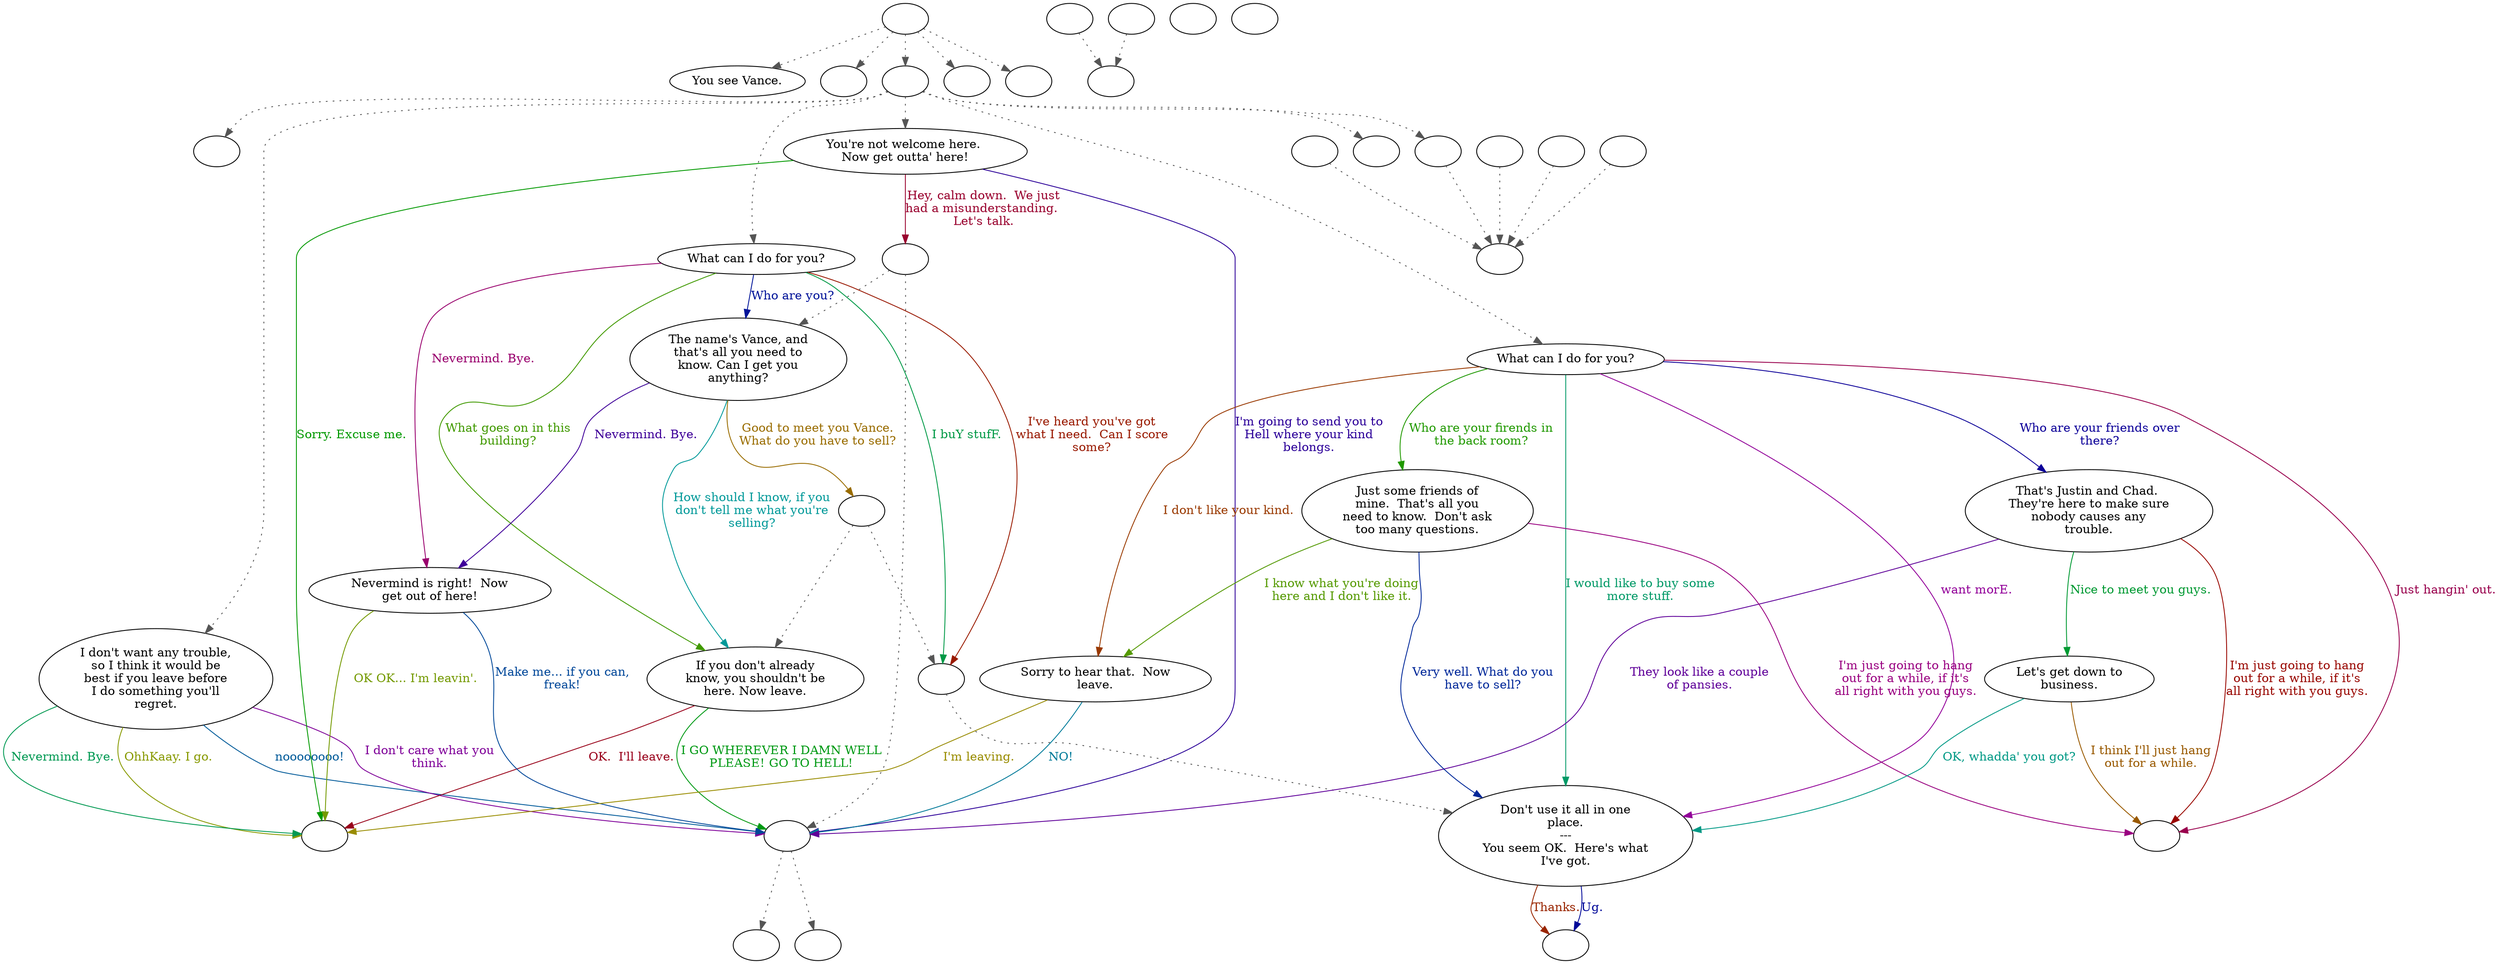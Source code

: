digraph VANCE {
  "start" [style=filled       fillcolor="#FFFFFF"       color="#000000"]
  "start" -> "look_at_p_proc" [style=dotted color="#555555"]
  "start" -> "pickup_p_proc" [style=dotted color="#555555"]
  "start" -> "talk_p_proc" [style=dotted color="#555555"]
  "start" -> "critter_p_proc" [style=dotted color="#555555"]
  "start" -> "destroy_p_proc" [style=dotted color="#555555"]
  "start" [label=""]
  "combat" [style=filled       fillcolor="#FFFFFF"       color="#000000"]
  "combat" [label=""]
  "critter_p_proc" [style=filled       fillcolor="#FFFFFF"       color="#000000"]
  "critter_p_proc" [label=""]
  "pickup_p_proc" [style=filled       fillcolor="#FFFFFF"       color="#000000"]
  "pickup_p_proc" [label=""]
  "talk_p_proc" [style=filled       fillcolor="#FFFFFF"       color="#000000"]
  "talk_p_proc" -> "Get_Stuff" [style=dotted color="#555555"]
  "talk_p_proc" -> "get_reaction" [style=dotted color="#555555"]
  "talk_p_proc" -> "Vance12" [style=dotted color="#555555"]
  "talk_p_proc" -> "Vance11" [style=dotted color="#555555"]
  "talk_p_proc" -> "Vance01" [style=dotted color="#555555"]
  "talk_p_proc" -> "Vance06" [style=dotted color="#555555"]
  "talk_p_proc" -> "Put_Stuff" [style=dotted color="#555555"]
  "talk_p_proc" [label=""]
  "destroy_p_proc" [style=filled       fillcolor="#FFFFFF"       color="#000000"]
  "destroy_p_proc" [label=""]
  "look_at_p_proc" [style=filled       fillcolor="#FFFFFF"       color="#000000"]
  "look_at_p_proc" [label="You see Vance."]
  "Vance01" [style=filled       fillcolor="#FFFFFF"       color="#000000"]
  "Vance01" [label="What can I do for you?"]
  "Vance01" -> "Vance05" [label="I buY stufF." color="#009946" fontcolor="#009946"]
  "Vance01" -> "Vance05" [label="I've heard you've got\nwhat I need.  Can I score\nsome?" color="#991900" fontcolor="#991900"]
  "Vance01" -> "Vance02" [label="Who are you?" color="#001399" fontcolor="#001399"]
  "Vance01" -> "Vance03" [label="What goes on in this\nbuilding?" color="#409900" fontcolor="#409900"]
  "Vance01" -> "Vance04" [label="Nevermind. Bye." color="#99006D" fontcolor="#99006D"]
  "Vance02" [style=filled       fillcolor="#FFFFFF"       color="#000000"]
  "Vance02" [label="The name's Vance, and\nthat's all you need to\nknow. Can I get you\nanything?"]
  "Vance02" -> "Vance03" [label="How should I know, if you\ndon't tell me what you're\nselling?" color="#009999" fontcolor="#009999"]
  "Vance02" -> "Vance02a" [label="Good to meet you Vance.\nWhat do you have to sell?" color="#996C00" fontcolor="#996C00"]
  "Vance02" -> "Vance04" [label="Nevermind. Bye." color="#3F0099" fontcolor="#3F0099"]
  "Vance02a" [style=filled       fillcolor="#FFFFFF"       color="#000000"]
  "Vance02a" -> "Vance05" [style=dotted color="#555555"]
  "Vance02a" -> "Vance03" [style=dotted color="#555555"]
  "Vance02a" [label=""]
  "Vance03" [style=filled       fillcolor="#FFFFFF"       color="#000000"]
  "Vance03" [label="If you don't already\nknow, you shouldn't be\nhere. Now leave."]
  "Vance03" -> "Vance13" [label="I GO WHEREVER I DAMN WELL\nPLEASE! GO TO HELL!" color="#009913" fontcolor="#009913"]
  "Vance03" -> "Vance14" [label="OK.  I'll leave." color="#99001A" fontcolor="#99001A"]
  "Vance04" [style=filled       fillcolor="#FFFFFF"       color="#000000"]
  "Vance04" [label="Nevermind is right!  Now\nget out of here!"]
  "Vance04" -> "Vance13" [label="Make me... if you can,\nfreak!" color="#004799" fontcolor="#004799"]
  "Vance04" -> "Vance14" [label="OK OK... I'm leavin'." color="#739900" fontcolor="#739900"]
  "Vance05" [style=filled       fillcolor="#FFFFFF"       color="#000000"]
  "Vance05" -> "Barter" [style=dotted color="#555555"]
  "Vance05" [label=""]
  "Vance06" [style=filled       fillcolor="#FFFFFF"       color="#000000"]
  "Vance06" [label="What can I do for you?"]
  "Vance06" -> "Barter" [label="want morE." color="#920099" fontcolor="#920099"]
  "Vance06" -> "Barter" [label="I would like to buy some\nmore stuff." color="#009966" fontcolor="#009966"]
  "Vance06" -> "Vance07" [label="I don't like your kind." color="#993900" fontcolor="#993900"]
  "Vance06" -> "Vance08" [label="Who are your friends over\nthere?" color="#0C0099" fontcolor="#0C0099"]
  "Vance06" -> "Vance09" [label="Who are your firends in\nthe back room?" color="#209900" fontcolor="#209900"]
  "Vance06" -> "Vance15" [label="Just hangin' out." color="#99004D" fontcolor="#99004D"]
  "Vance07" [style=filled       fillcolor="#FFFFFF"       color="#000000"]
  "Vance07" [label="Sorry to hear that.  Now\nleave."]
  "Vance07" -> "Vance13" [label="NO!" color="#007A99" fontcolor="#007A99"]
  "Vance07" -> "Vance14" [label="I'm leaving." color="#998C00" fontcolor="#998C00"]
  "Vance08" [style=filled       fillcolor="#FFFFFF"       color="#000000"]
  "Vance08" [label="That's Justin and Chad. \nThey're here to make sure\nnobody causes any\ntrouble."]
  "Vance08" -> "Vance13" [label="They look like a couple\nof pansies." color="#5F0099" fontcolor="#5F0099"]
  "Vance08" -> "Vance10" [label="Nice to meet you guys." color="#009932" fontcolor="#009932"]
  "Vance08" -> "Vance15" [label="I'm just going to hang\nout for a while, if it's\nall right with you guys." color="#990600" fontcolor="#990600"]
  "Vance09" [style=filled       fillcolor="#FFFFFF"       color="#000000"]
  "Vance09" [label="Just some friends of\nmine.  That's all you\nneed to know.  Don't ask\ntoo many questions."]
  "Vance09" -> "Barter" [label="Very well. What do you\nhave to sell?" color="#002799" fontcolor="#002799"]
  "Vance09" -> "Vance07" [label="I know what you're doing\nhere and I don't like it." color="#549900" fontcolor="#549900"]
  "Vance09" -> "Vance15" [label="I'm just going to hang\nout for a while, if it's\nall right with you guys." color="#990080" fontcolor="#990080"]
  "Vance10" [style=filled       fillcolor="#FFFFFF"       color="#000000"]
  "Vance10" [label="Let's get down to\nbusiness."]
  "Vance10" -> "Barter" [label="OK, whadda' you got?" color="#009985" fontcolor="#009985"]
  "Vance10" -> "Vance15" [label="I think I'll just hang\nout for a while." color="#995900" fontcolor="#995900"]
  "Vance11" [style=filled       fillcolor="#FFFFFF"       color="#000000"]
  "Vance11" [label="You're not welcome here. \nNow get outta' here!"]
  "Vance11" -> "Vance13" [label="I'm going to send you to\nHell where your kind\nbelongs." color="#2C0099" fontcolor="#2C0099"]
  "Vance11" -> "Vance14" [label="Sorry. Excuse me." color="#019900" fontcolor="#019900"]
  "Vance11" -> "Vance11a" [label="Hey, calm down.  We just\nhad a misunderstanding. \nLet's talk." color="#99002D" fontcolor="#99002D"]
  "Vance11a" [style=filled       fillcolor="#FFFFFF"       color="#000000"]
  "Vance11a" -> "Vance02" [style=dotted color="#555555"]
  "Vance11a" -> "Vance13" [style=dotted color="#555555"]
  "Vance11a" [label=""]
  "Vance12" [style=filled       fillcolor="#FFFFFF"       color="#000000"]
  "Vance12" [label="I don't want any trouble,\nso I think it would be\nbest if you leave before\nI do something you'll\nregret."]
  "Vance12" -> "Vance13" [label="noooooooo!" color="#005A99" fontcolor="#005A99"]
  "Vance12" -> "Vance14" [label="OhhKaay. I go." color="#879900" fontcolor="#879900"]
  "Vance12" -> "Vance13" [label="I don't care what you\nthink." color="#7F0099" fontcolor="#7F0099"]
  "Vance12" -> "Vance14" [label="Nevermind. Bye." color="#009952" fontcolor="#009952"]
  "Vance13" [style=filled       fillcolor="#FFFFFF"       color="#000000"]
  "Vance13" -> "BottomReact" [style=dotted color="#555555"]
  "Vance13" -> "combat" [style=dotted color="#555555"]
  "Vance13" [label=""]
  "Vance14" [style=filled       fillcolor="#FFFFFF"       color="#000000"]
  "Vance14" [label=""]
  "Vance15" [style=filled       fillcolor="#FFFFFF"       color="#000000"]
  "Vance15" [label=""]
  "VanceEnd" [style=filled       fillcolor="#FFFFFF"       color="#000000"]
  "VanceEnd" [label=""]
  "Barter" [style=filled       fillcolor="#FFFFFF"       color="#000000"]
  "Barter" [label="Don't use it all in one\nplace.\n---\nYou seem OK.  Here's what\nI've got."]
  "Barter" -> "VanceEnd" [label="Thanks." color="#992500" fontcolor="#992500"]
  "Barter" -> "VanceEnd" [label="Ug." color="#000799" fontcolor="#000799"]
  "Get_Stuff" [style=filled       fillcolor="#FFFFFF"       color="#000000"]
  "Get_Stuff" [label=""]
  "Put_Stuff" [style=filled       fillcolor="#FFFFFF"       color="#000000"]
  "Put_Stuff" [label=""]
  "get_reaction" [style=filled       fillcolor="#FFFFFF"       color="#000000"]
  "get_reaction" -> "ReactToLevel" [style=dotted color="#555555"]
  "get_reaction" [label=""]
  "ReactToLevel" [style=filled       fillcolor="#FFFFFF"       color="#000000"]
  "ReactToLevel" [label=""]
  "LevelToReact" [style=filled       fillcolor="#FFFFFF"       color="#000000"]
  "LevelToReact" [label=""]
  "UpReact" [style=filled       fillcolor="#FFFFFF"       color="#000000"]
  "UpReact" -> "ReactToLevel" [style=dotted color="#555555"]
  "UpReact" [label=""]
  "DownReact" [style=filled       fillcolor="#FFFFFF"       color="#000000"]
  "DownReact" -> "ReactToLevel" [style=dotted color="#555555"]
  "DownReact" [label=""]
  "BottomReact" [style=filled       fillcolor="#FFFFFF"       color="#000000"]
  "BottomReact" [label=""]
  "TopReact" [style=filled       fillcolor="#FFFFFF"       color="#000000"]
  "TopReact" [label=""]
  "BigUpReact" [style=filled       fillcolor="#FFFFFF"       color="#000000"]
  "BigUpReact" -> "ReactToLevel" [style=dotted color="#555555"]
  "BigUpReact" [label=""]
  "BigDownReact" [style=filled       fillcolor="#FFFFFF"       color="#000000"]
  "BigDownReact" -> "ReactToLevel" [style=dotted color="#555555"]
  "BigDownReact" [label=""]
  "UpReactLevel" [style=filled       fillcolor="#FFFFFF"       color="#000000"]
  "UpReactLevel" -> "LevelToReact" [style=dotted color="#555555"]
  "UpReactLevel" [label=""]
  "DownReactLevel" [style=filled       fillcolor="#FFFFFF"       color="#000000"]
  "DownReactLevel" -> "LevelToReact" [style=dotted color="#555555"]
  "DownReactLevel" [label=""]
  "Goodbyes" [style=filled       fillcolor="#FFFFFF"       color="#000000"]
  "Goodbyes" [label=""]
}